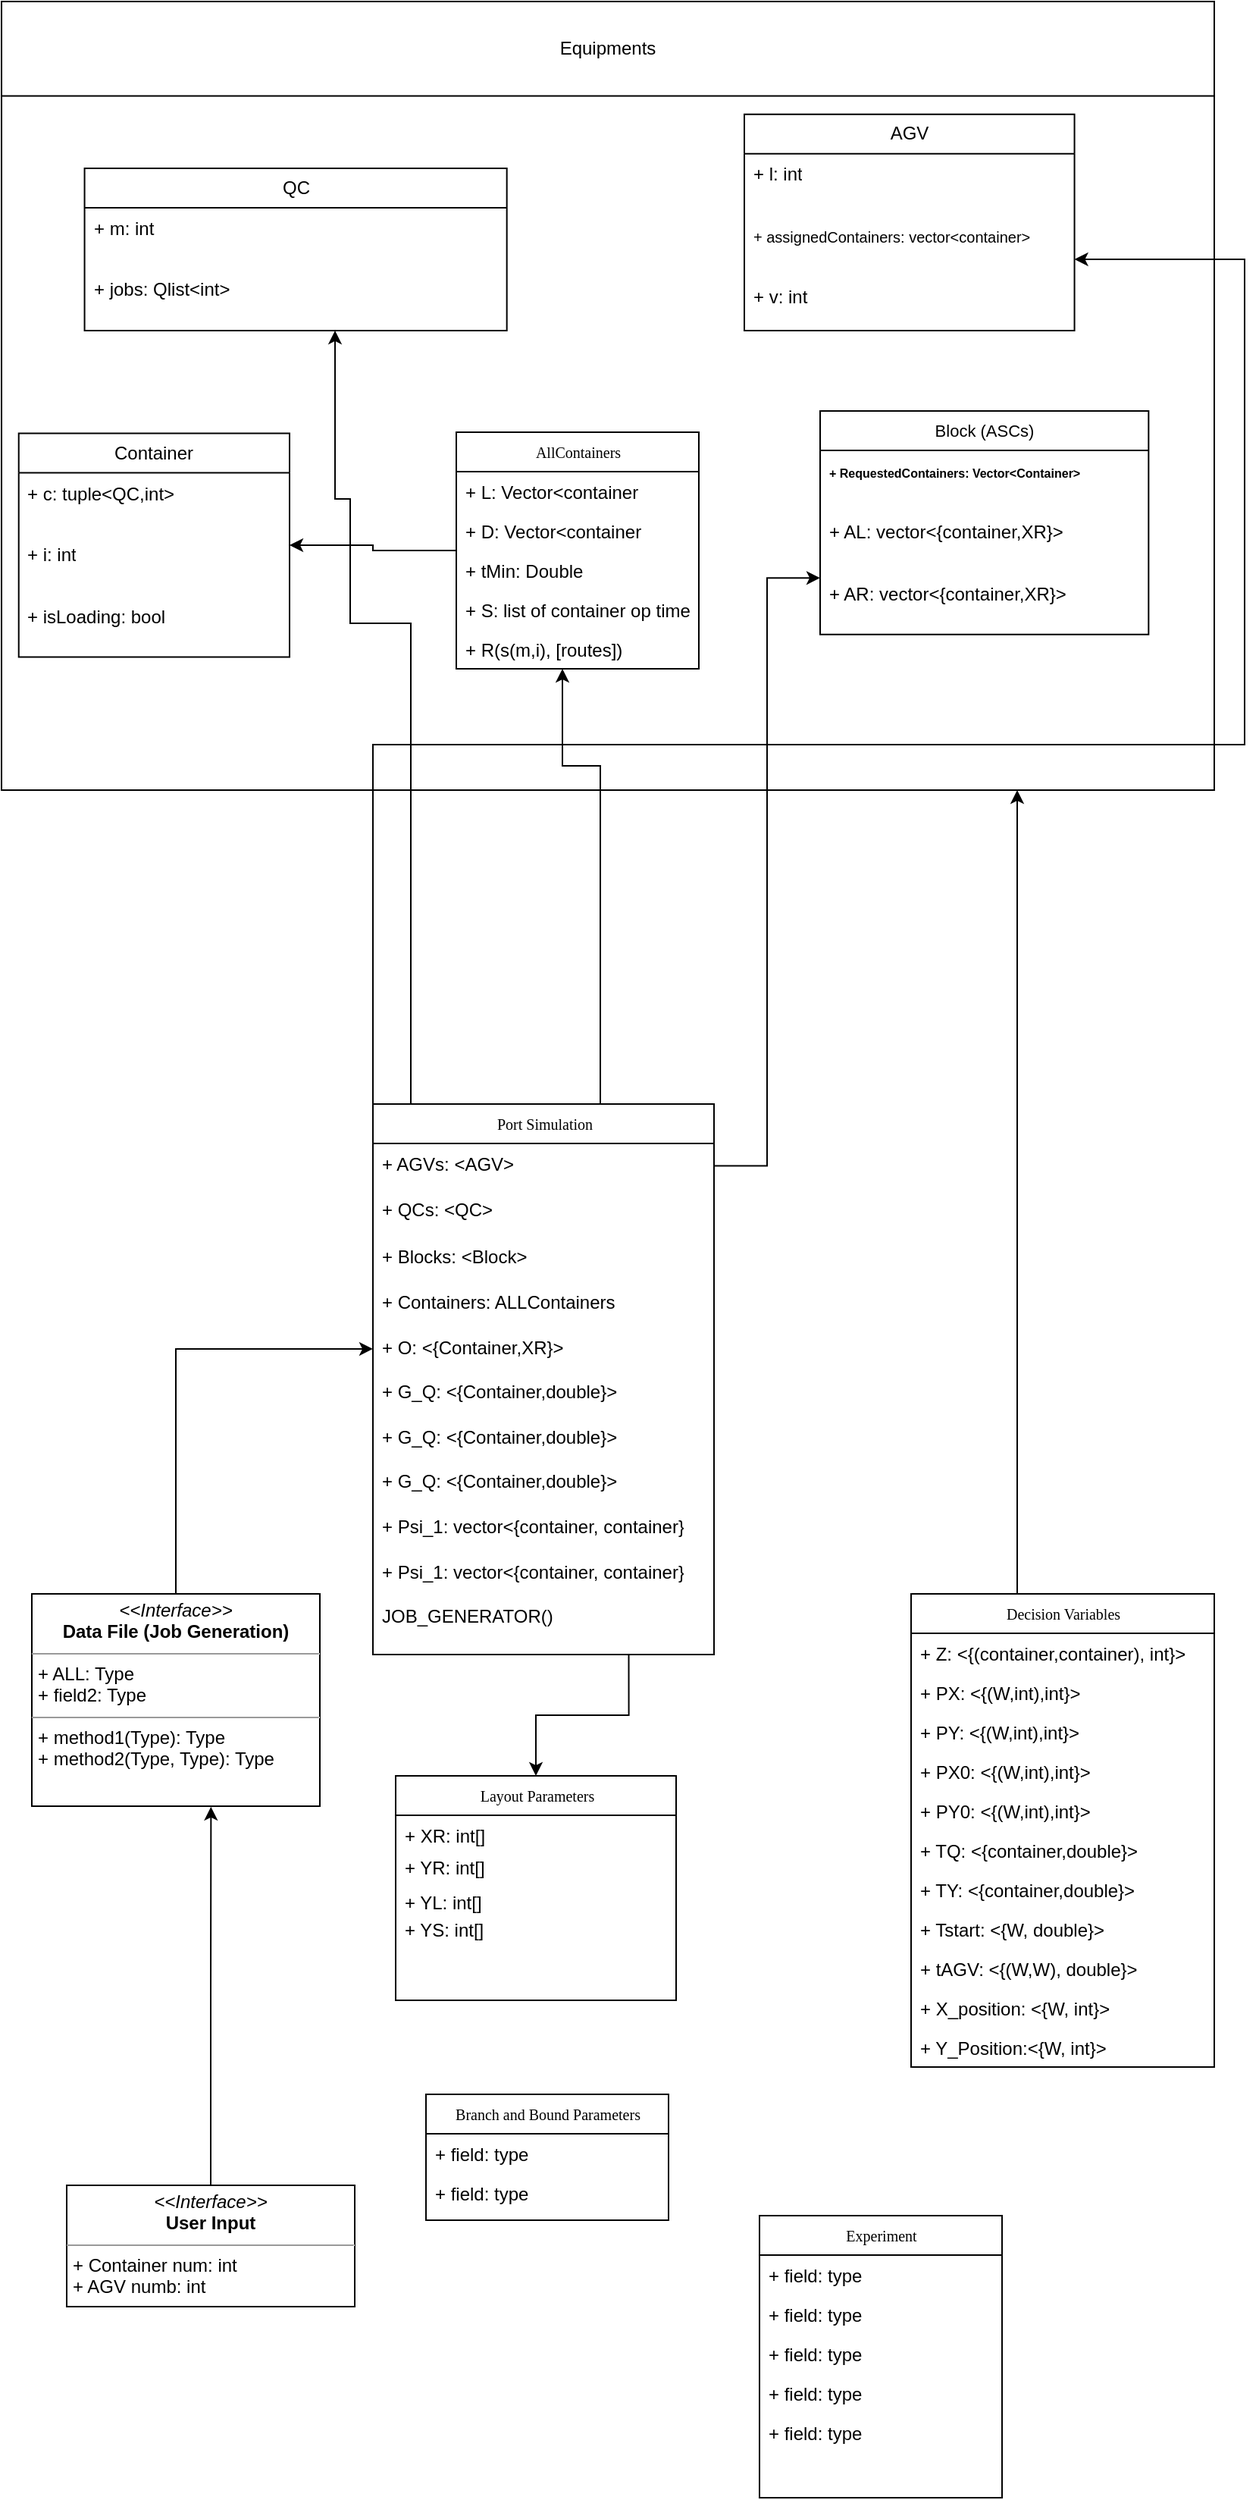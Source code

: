 <mxfile version="24.6.4" type="device">
  <diagram name="Page-1" id="c4acf3e9-155e-7222-9cf6-157b1a14988f">
    <mxGraphModel dx="1075" dy="1698" grid="1" gridSize="10" guides="1" tooltips="1" connect="1" arrows="1" fold="1" page="1" pageScale="1" pageWidth="850" pageHeight="1100" background="none" math="0" shadow="0">
      <root>
        <mxCell id="0" />
        <mxCell id="1" parent="0" />
        <mxCell id="17acba5748e5396b-2" value="Experiment" style="swimlane;html=1;fontStyle=0;childLayout=stackLayout;horizontal=1;startSize=26;fillColor=none;horizontalStack=0;resizeParent=1;resizeLast=0;collapsible=1;marginBottom=0;swimlaneFillColor=#ffffff;rounded=0;shadow=0;comic=0;labelBackgroundColor=none;strokeWidth=1;fontFamily=Verdana;fontSize=10;align=center;" parent="1" vertex="1">
          <mxGeometry x="510" y="440" width="160" height="186" as="geometry" />
        </mxCell>
        <mxCell id="17acba5748e5396b-4" value="+ field: type" style="text;html=1;strokeColor=none;fillColor=none;align=left;verticalAlign=top;spacingLeft=4;spacingRight=4;whiteSpace=wrap;overflow=hidden;rotatable=0;points=[[0,0.5],[1,0.5]];portConstraint=eastwest;" parent="17acba5748e5396b-2" vertex="1">
          <mxGeometry y="26" width="160" height="26" as="geometry" />
        </mxCell>
        <mxCell id="17acba5748e5396b-6" value="+ field: type" style="text;html=1;strokeColor=none;fillColor=none;align=left;verticalAlign=top;spacingLeft=4;spacingRight=4;whiteSpace=wrap;overflow=hidden;rotatable=0;points=[[0,0.5],[1,0.5]];portConstraint=eastwest;" parent="17acba5748e5396b-2" vertex="1">
          <mxGeometry y="52" width="160" height="26" as="geometry" />
        </mxCell>
        <mxCell id="17acba5748e5396b-9" value="+ field: type" style="text;html=1;strokeColor=none;fillColor=none;align=left;verticalAlign=top;spacingLeft=4;spacingRight=4;whiteSpace=wrap;overflow=hidden;rotatable=0;points=[[0,0.5],[1,0.5]];portConstraint=eastwest;" parent="17acba5748e5396b-2" vertex="1">
          <mxGeometry y="78" width="160" height="26" as="geometry" />
        </mxCell>
        <mxCell id="17acba5748e5396b-10" value="+ field: type" style="text;html=1;strokeColor=none;fillColor=none;align=left;verticalAlign=top;spacingLeft=4;spacingRight=4;whiteSpace=wrap;overflow=hidden;rotatable=0;points=[[0,0.5],[1,0.5]];portConstraint=eastwest;" parent="17acba5748e5396b-2" vertex="1">
          <mxGeometry y="104" width="160" height="26" as="geometry" />
        </mxCell>
        <mxCell id="17acba5748e5396b-8" value="+ field: type" style="text;html=1;strokeColor=none;fillColor=none;align=left;verticalAlign=top;spacingLeft=4;spacingRight=4;whiteSpace=wrap;overflow=hidden;rotatable=0;points=[[0,0.5],[1,0.5]];portConstraint=eastwest;" parent="17acba5748e5396b-2" vertex="1">
          <mxGeometry y="130" width="160" height="26" as="geometry" />
        </mxCell>
        <mxCell id="pTz6YBPPER_lqSFMDkj2-9" style="edgeStyle=orthogonalEdgeStyle;rounded=0;orthogonalLoop=1;jettySize=auto;html=1;exitX=0.5;exitY=0;exitDx=0;exitDy=0;" parent="1" source="17acba5748e5396b-30" edge="1">
          <mxGeometry relative="1" as="geometry">
            <mxPoint x="680" y="-500" as="targetPoint" />
            <Array as="points">
              <mxPoint x="680" y="30" />
            </Array>
          </mxGeometry>
        </mxCell>
        <mxCell id="17acba5748e5396b-30" value="Decision Variables" style="swimlane;html=1;fontStyle=0;childLayout=stackLayout;horizontal=1;startSize=26;fillColor=none;horizontalStack=0;resizeParent=1;resizeLast=0;collapsible=1;marginBottom=0;swimlaneFillColor=#ffffff;rounded=0;shadow=0;comic=0;labelBackgroundColor=none;strokeWidth=1;fontFamily=Verdana;fontSize=10;align=center;" parent="1" vertex="1">
          <mxGeometry x="610" y="30" width="200" height="312" as="geometry" />
        </mxCell>
        <mxCell id="17acba5748e5396b-31" value="+ Z: &amp;lt;{(container,container), int}&amp;gt;" style="text;html=1;strokeColor=none;fillColor=none;align=left;verticalAlign=top;spacingLeft=4;spacingRight=4;whiteSpace=wrap;overflow=hidden;rotatable=0;points=[[0,0.5],[1,0.5]];portConstraint=eastwest;" parent="17acba5748e5396b-30" vertex="1">
          <mxGeometry y="26" width="200" height="26" as="geometry" />
        </mxCell>
        <mxCell id="17acba5748e5396b-32" value="+ PX: &amp;lt;{(W,int),int}&amp;gt;" style="text;html=1;strokeColor=none;fillColor=none;align=left;verticalAlign=top;spacingLeft=4;spacingRight=4;whiteSpace=wrap;overflow=hidden;rotatable=0;points=[[0,0.5],[1,0.5]];portConstraint=eastwest;" parent="17acba5748e5396b-30" vertex="1">
          <mxGeometry y="52" width="200" height="26" as="geometry" />
        </mxCell>
        <mxCell id="17acba5748e5396b-33" value="+ PY: &amp;lt;{(W,int),int}&amp;gt;" style="text;html=1;strokeColor=none;fillColor=none;align=left;verticalAlign=top;spacingLeft=4;spacingRight=4;whiteSpace=wrap;overflow=hidden;rotatable=0;points=[[0,0.5],[1,0.5]];portConstraint=eastwest;" parent="17acba5748e5396b-30" vertex="1">
          <mxGeometry y="78" width="200" height="26" as="geometry" />
        </mxCell>
        <mxCell id="pTz6YBPPER_lqSFMDkj2-8" value="+ PX0: &amp;lt;{(W,int),int}&amp;gt;" style="text;html=1;strokeColor=none;fillColor=none;align=left;verticalAlign=top;spacingLeft=4;spacingRight=4;whiteSpace=wrap;overflow=hidden;rotatable=0;points=[[0,0.5],[1,0.5]];portConstraint=eastwest;" parent="17acba5748e5396b-30" vertex="1">
          <mxGeometry y="104" width="200" height="26" as="geometry" />
        </mxCell>
        <mxCell id="pTz6YBPPER_lqSFMDkj2-7" value="+ PY0: &amp;lt;{(W,int),int}&amp;gt;" style="text;html=1;strokeColor=none;fillColor=none;align=left;verticalAlign=top;spacingLeft=4;spacingRight=4;whiteSpace=wrap;overflow=hidden;rotatable=0;points=[[0,0.5],[1,0.5]];portConstraint=eastwest;" parent="17acba5748e5396b-30" vertex="1">
          <mxGeometry y="130" width="200" height="26" as="geometry" />
        </mxCell>
        <mxCell id="pTz6YBPPER_lqSFMDkj2-6" value="+ TQ: &amp;lt;{container,double}&amp;gt;" style="text;html=1;strokeColor=none;fillColor=none;align=left;verticalAlign=top;spacingLeft=4;spacingRight=4;whiteSpace=wrap;overflow=hidden;rotatable=0;points=[[0,0.5],[1,0.5]];portConstraint=eastwest;" parent="17acba5748e5396b-30" vertex="1">
          <mxGeometry y="156" width="200" height="26" as="geometry" />
        </mxCell>
        <mxCell id="pTz6YBPPER_lqSFMDkj2-5" value="+ TY: &amp;lt;{container,double}&amp;gt;" style="text;html=1;strokeColor=none;fillColor=none;align=left;verticalAlign=top;spacingLeft=4;spacingRight=4;whiteSpace=wrap;overflow=hidden;rotatable=0;points=[[0,0.5],[1,0.5]];portConstraint=eastwest;" parent="17acba5748e5396b-30" vertex="1">
          <mxGeometry y="182" width="200" height="26" as="geometry" />
        </mxCell>
        <mxCell id="pTz6YBPPER_lqSFMDkj2-4" value="+ Tstart: &amp;lt;{W, double}&amp;gt;" style="text;html=1;strokeColor=none;fillColor=none;align=left;verticalAlign=top;spacingLeft=4;spacingRight=4;whiteSpace=wrap;overflow=hidden;rotatable=0;points=[[0,0.5],[1,0.5]];portConstraint=eastwest;" parent="17acba5748e5396b-30" vertex="1">
          <mxGeometry y="208" width="200" height="26" as="geometry" />
        </mxCell>
        <mxCell id="pTz6YBPPER_lqSFMDkj2-3" value="+ tAGV: &amp;lt;{(W,W), double}&amp;gt;" style="text;html=1;strokeColor=none;fillColor=none;align=left;verticalAlign=top;spacingLeft=4;spacingRight=4;whiteSpace=wrap;overflow=hidden;rotatable=0;points=[[0,0.5],[1,0.5]];portConstraint=eastwest;" parent="17acba5748e5396b-30" vertex="1">
          <mxGeometry y="234" width="200" height="26" as="geometry" />
        </mxCell>
        <mxCell id="pTz6YBPPER_lqSFMDkj2-2" value="+ X_position: &amp;lt;{W, int}&amp;gt;" style="text;html=1;strokeColor=none;fillColor=none;align=left;verticalAlign=top;spacingLeft=4;spacingRight=4;whiteSpace=wrap;overflow=hidden;rotatable=0;points=[[0,0.5],[1,0.5]];portConstraint=eastwest;" parent="17acba5748e5396b-30" vertex="1">
          <mxGeometry y="260" width="200" height="26" as="geometry" />
        </mxCell>
        <mxCell id="pTz6YBPPER_lqSFMDkj2-1" value="+ Y_Position:&amp;lt;{W, int}&amp;gt;" style="text;html=1;strokeColor=none;fillColor=none;align=left;verticalAlign=top;spacingLeft=4;spacingRight=4;whiteSpace=wrap;overflow=hidden;rotatable=0;points=[[0,0.5],[1,0.5]];portConstraint=eastwest;" parent="17acba5748e5396b-30" vertex="1">
          <mxGeometry y="286" width="200" height="26" as="geometry" />
        </mxCell>
        <mxCell id="5d2195bd80daf111-5" value="Branch and Bound Parameters" style="swimlane;html=1;fontStyle=0;childLayout=stackLayout;horizontal=1;startSize=26;fillColor=none;horizontalStack=0;resizeParent=1;resizeLast=0;collapsible=1;marginBottom=0;swimlaneFillColor=#ffffff;rounded=0;shadow=0;comic=0;labelBackgroundColor=none;strokeWidth=1;fontFamily=Verdana;fontSize=10;align=center;" parent="1" vertex="1">
          <mxGeometry x="290" y="360" width="160" height="83" as="geometry" />
        </mxCell>
        <mxCell id="5d2195bd80daf111-6" value="+ field: type" style="text;html=1;strokeColor=none;fillColor=none;align=left;verticalAlign=top;spacingLeft=4;spacingRight=4;whiteSpace=wrap;overflow=hidden;rotatable=0;points=[[0,0.5],[1,0.5]];portConstraint=eastwest;" parent="5d2195bd80daf111-5" vertex="1">
          <mxGeometry y="26" width="160" height="26" as="geometry" />
        </mxCell>
        <mxCell id="5d2195bd80daf111-7" value="+ field: type" style="text;html=1;strokeColor=none;fillColor=none;align=left;verticalAlign=top;spacingLeft=4;spacingRight=4;whiteSpace=wrap;overflow=hidden;rotatable=0;points=[[0,0.5],[1,0.5]];portConstraint=eastwest;" parent="5d2195bd80daf111-5" vertex="1">
          <mxGeometry y="52" width="160" height="26" as="geometry" />
        </mxCell>
        <mxCell id="FVxCs9x-N6dM_Ds_CgnR-49" style="edgeStyle=orthogonalEdgeStyle;rounded=0;orthogonalLoop=1;jettySize=auto;html=1;exitX=0.5;exitY=0;exitDx=0;exitDy=0;entryX=0;entryY=0.5;entryDx=0;entryDy=0;" parent="1" source="5d2195bd80daf111-19" target="FVxCs9x-N6dM_Ds_CgnR-44" edge="1">
          <mxGeometry relative="1" as="geometry" />
        </mxCell>
        <mxCell id="5d2195bd80daf111-19" value="&lt;p style=&quot;margin:0px;margin-top:4px;text-align:center;&quot;&gt;&lt;i&gt;&amp;lt;&amp;lt;Interface&amp;gt;&amp;gt;&lt;/i&gt;&lt;br&gt;&lt;b&gt;Data File (Job Generation)&lt;/b&gt;&lt;/p&gt;&lt;hr size=&quot;1&quot;&gt;&lt;p style=&quot;margin:0px;margin-left:4px;&quot;&gt;+ ALL: Type&lt;br&gt;+ field2: Type&lt;/p&gt;&lt;hr size=&quot;1&quot;&gt;&lt;p style=&quot;margin:0px;margin-left:4px;&quot;&gt;+ method1(Type): Type&lt;br&gt;+ method2(Type, Type): Type&lt;/p&gt;" style="verticalAlign=top;align=left;overflow=fill;fontSize=12;fontFamily=Helvetica;html=1;rounded=0;shadow=0;comic=0;labelBackgroundColor=none;strokeWidth=1" parent="1" vertex="1">
          <mxGeometry x="30" y="30" width="190" height="140" as="geometry" />
        </mxCell>
        <mxCell id="FVxCs9x-N6dM_Ds_CgnR-2" value="&lt;p style=&quot;margin:0px;margin-top:4px;text-align:center;&quot;&gt;&lt;i&gt;&amp;lt;&amp;lt;Interface&amp;gt;&amp;gt;&lt;/i&gt;&lt;br&gt;&lt;b&gt;User Input&lt;/b&gt;&lt;/p&gt;&lt;hr size=&quot;1&quot;&gt;&lt;p style=&quot;margin:0px;margin-left:4px;&quot;&gt;+ Container num: int&lt;br&gt;+ AGV numb: int&lt;/p&gt;&lt;hr size=&quot;1&quot;&gt;&lt;p style=&quot;margin:0px;margin-left:4px;&quot;&gt;&lt;br&gt;&lt;/p&gt;" style="verticalAlign=top;align=left;overflow=fill;fontSize=12;fontFamily=Helvetica;html=1;rounded=0;shadow=0;comic=0;labelBackgroundColor=none;strokeWidth=1" parent="1" vertex="1">
          <mxGeometry x="53" y="420" width="190" height="80" as="geometry" />
        </mxCell>
        <mxCell id="FVxCs9x-N6dM_Ds_CgnR-10" value="" style="group" parent="1" vertex="1" connectable="0">
          <mxGeometry x="270" y="150" width="185" height="148" as="geometry" />
        </mxCell>
        <mxCell id="17acba5748e5396b-20" value="Layout Parameters" style="swimlane;html=1;fontStyle=0;childLayout=stackLayout;horizontal=1;startSize=26;fillColor=none;horizontalStack=0;resizeParent=1;resizeLast=0;collapsible=1;marginBottom=0;swimlaneFillColor=#ffffff;rounded=0;shadow=0;comic=0;labelBackgroundColor=none;strokeWidth=1;fontFamily=Verdana;fontSize=10;align=center;" parent="FVxCs9x-N6dM_Ds_CgnR-10" vertex="1">
          <mxGeometry width="185" height="148" as="geometry" />
        </mxCell>
        <mxCell id="17acba5748e5396b-21" value="+ XR: int[]" style="text;html=1;strokeColor=none;fillColor=none;align=left;verticalAlign=top;spacingLeft=4;spacingRight=4;whiteSpace=wrap;overflow=hidden;rotatable=0;points=[[0,0.5],[1,0.5]];portConstraint=eastwest;" parent="17acba5748e5396b-20" vertex="1">
          <mxGeometry y="26" width="185" height="21.378" as="geometry" />
        </mxCell>
        <mxCell id="17acba5748e5396b-24" value="+ YR: int[]" style="text;html=1;strokeColor=none;fillColor=none;align=left;verticalAlign=top;spacingLeft=4;spacingRight=4;whiteSpace=wrap;overflow=hidden;rotatable=0;points=[[0,0.5],[1,0.5]];portConstraint=eastwest;" parent="17acba5748e5396b-20" vertex="1">
          <mxGeometry y="47.378" width="185" height="23.022" as="geometry" />
        </mxCell>
        <mxCell id="17acba5748e5396b-26" value="+ YL: int[]" style="text;html=1;strokeColor=none;fillColor=none;align=left;verticalAlign=top;spacingLeft=4;spacingRight=4;whiteSpace=wrap;overflow=hidden;rotatable=0;points=[[0,0.5],[1,0.5]];portConstraint=eastwest;" parent="17acba5748e5396b-20" vertex="1">
          <mxGeometry y="70.4" width="185" height="21.378" as="geometry" />
        </mxCell>
        <mxCell id="FVxCs9x-N6dM_Ds_CgnR-5" value="+ YS: int[]" style="text;html=1;strokeColor=none;fillColor=none;align=left;verticalAlign=top;spacingLeft=4;spacingRight=4;whiteSpace=wrap;overflow=hidden;rotatable=0;points=[[0,0.5],[1,0.5]];portConstraint=eastwest;" parent="FVxCs9x-N6dM_Ds_CgnR-10" vertex="1">
          <mxGeometry y="87.978" width="160" height="21.378" as="geometry" />
        </mxCell>
        <mxCell id="FVxCs9x-N6dM_Ds_CgnR-11" style="edgeStyle=orthogonalEdgeStyle;rounded=0;orthogonalLoop=1;jettySize=auto;html=1;exitX=0.5;exitY=0;exitDx=0;exitDy=0;entryX=0.622;entryY=1.003;entryDx=0;entryDy=0;entryPerimeter=0;" parent="1" source="FVxCs9x-N6dM_Ds_CgnR-2" target="5d2195bd80daf111-19" edge="1">
          <mxGeometry relative="1" as="geometry" />
        </mxCell>
        <mxCell id="FVxCs9x-N6dM_Ds_CgnR-53" style="edgeStyle=orthogonalEdgeStyle;rounded=0;orthogonalLoop=1;jettySize=auto;html=1;exitX=0.75;exitY=1;exitDx=0;exitDy=0;" parent="1" source="FVxCs9x-N6dM_Ds_CgnR-19" target="17acba5748e5396b-20" edge="1">
          <mxGeometry relative="1" as="geometry" />
        </mxCell>
        <mxCell id="FVxCs9x-N6dM_Ds_CgnR-19" value="Port Simulation" style="swimlane;html=1;fontStyle=0;childLayout=stackLayout;horizontal=1;startSize=26;fillColor=none;horizontalStack=0;resizeParent=1;resizeLast=0;collapsible=1;marginBottom=0;swimlaneFillColor=#ffffff;rounded=0;shadow=0;comic=0;labelBackgroundColor=none;strokeWidth=1;fontFamily=Verdana;fontSize=10;align=center;" parent="1" vertex="1">
          <mxGeometry x="255" y="-293" width="225" height="363" as="geometry" />
        </mxCell>
        <mxCell id="FVxCs9x-N6dM_Ds_CgnR-20" value="+ AGVs: &amp;lt;AGV&amp;gt;" style="text;html=1;strokeColor=none;fillColor=none;align=left;verticalAlign=top;spacingLeft=4;spacingRight=4;whiteSpace=wrap;overflow=hidden;rotatable=0;points=[[0,0.5],[1,0.5]];portConstraint=eastwest;" parent="FVxCs9x-N6dM_Ds_CgnR-19" vertex="1">
          <mxGeometry y="26" width="225" height="29.601" as="geometry" />
        </mxCell>
        <mxCell id="FVxCs9x-N6dM_Ds_CgnR-21" value="+ QCs: &amp;lt;QC&amp;gt;" style="text;html=1;strokeColor=none;fillColor=none;align=left;verticalAlign=top;spacingLeft=4;spacingRight=4;whiteSpace=wrap;overflow=hidden;rotatable=0;points=[[0,0.5],[1,0.5]];portConstraint=eastwest;" parent="FVxCs9x-N6dM_Ds_CgnR-19" vertex="1">
          <mxGeometry y="55.601" width="225" height="31.878" as="geometry" />
        </mxCell>
        <mxCell id="FVxCs9x-N6dM_Ds_CgnR-22" value="+ Blocks: &amp;lt;Block&amp;gt;" style="text;html=1;strokeColor=none;fillColor=none;align=left;verticalAlign=top;spacingLeft=4;spacingRight=4;whiteSpace=wrap;overflow=hidden;rotatable=0;points=[[0,0.5],[1,0.5]];portConstraint=eastwest;" parent="FVxCs9x-N6dM_Ds_CgnR-19" vertex="1">
          <mxGeometry y="87.478" width="225" height="29.601" as="geometry" />
        </mxCell>
        <mxCell id="FVxCs9x-N6dM_Ds_CgnR-36" value="+ Containers: ALLContainers" style="text;html=1;strokeColor=none;fillColor=none;align=left;verticalAlign=top;spacingLeft=4;spacingRight=4;whiteSpace=wrap;overflow=hidden;rotatable=0;points=[[0,0.5],[1,0.5]];portConstraint=eastwest;" parent="FVxCs9x-N6dM_Ds_CgnR-19" vertex="1">
          <mxGeometry y="117.079" width="225" height="29.601" as="geometry" />
        </mxCell>
        <mxCell id="FVxCs9x-N6dM_Ds_CgnR-44" value="+ O: &amp;lt;{Container,XR}&amp;gt;" style="text;html=1;strokeColor=none;fillColor=none;align=left;verticalAlign=top;spacingLeft=4;spacingRight=4;whiteSpace=wrap;overflow=hidden;rotatable=0;points=[[0,0.5],[1,0.5]];portConstraint=eastwest;" parent="FVxCs9x-N6dM_Ds_CgnR-19" vertex="1">
          <mxGeometry y="146.68" width="225" height="29.601" as="geometry" />
        </mxCell>
        <mxCell id="FVxCs9x-N6dM_Ds_CgnR-45" value="+ G_Q: &amp;lt;{Container,double}&amp;gt;" style="text;html=1;strokeColor=none;fillColor=none;align=left;verticalAlign=top;spacingLeft=4;spacingRight=4;whiteSpace=wrap;overflow=hidden;rotatable=0;points=[[0,0.5],[1,0.5]];portConstraint=eastwest;" parent="FVxCs9x-N6dM_Ds_CgnR-19" vertex="1">
          <mxGeometry y="176.281" width="225" height="29.601" as="geometry" />
        </mxCell>
        <mxCell id="FVxCs9x-N6dM_Ds_CgnR-46" value="+ G_Q: &amp;lt;{Container,double}&amp;gt;" style="text;html=1;strokeColor=none;fillColor=none;align=left;verticalAlign=top;spacingLeft=4;spacingRight=4;whiteSpace=wrap;overflow=hidden;rotatable=0;points=[[0,0.5],[1,0.5]];portConstraint=eastwest;" parent="FVxCs9x-N6dM_Ds_CgnR-19" vertex="1">
          <mxGeometry y="205.881" width="225" height="29.601" as="geometry" />
        </mxCell>
        <mxCell id="FVxCs9x-N6dM_Ds_CgnR-47" value="+ G_Q: &amp;lt;{Container,double}&amp;gt;" style="text;html=1;strokeColor=none;fillColor=none;align=left;verticalAlign=top;spacingLeft=4;spacingRight=4;whiteSpace=wrap;overflow=hidden;rotatable=0;points=[[0,0.5],[1,0.5]];portConstraint=eastwest;" parent="FVxCs9x-N6dM_Ds_CgnR-19" vertex="1">
          <mxGeometry y="235.482" width="225" height="29.601" as="geometry" />
        </mxCell>
        <mxCell id="euvpJqXayp3GcCagMVOq-23" value="+ Psi_1: vector&amp;lt;{container, container}" style="text;html=1;strokeColor=none;fillColor=none;align=left;verticalAlign=top;spacingLeft=4;spacingRight=4;whiteSpace=wrap;overflow=hidden;rotatable=0;points=[[0,0.5],[1,0.5]];portConstraint=eastwest;" parent="FVxCs9x-N6dM_Ds_CgnR-19" vertex="1">
          <mxGeometry y="265.083" width="225" height="29.601" as="geometry" />
        </mxCell>
        <mxCell id="euvpJqXayp3GcCagMVOq-24" value="+ Psi_1: vector&amp;lt;{container, container}" style="text;html=1;strokeColor=none;fillColor=none;align=left;verticalAlign=top;spacingLeft=4;spacingRight=4;whiteSpace=wrap;overflow=hidden;rotatable=0;points=[[0,0.5],[1,0.5]];portConstraint=eastwest;" parent="FVxCs9x-N6dM_Ds_CgnR-19" vertex="1">
          <mxGeometry y="294.683" width="225" height="29.601" as="geometry" />
        </mxCell>
        <mxCell id="euvpJqXayp3GcCagMVOq-25" value="JOB_GENERATOR()" style="text;html=1;strokeColor=none;fillColor=none;align=left;verticalAlign=top;spacingLeft=4;spacingRight=4;whiteSpace=wrap;overflow=hidden;rotatable=0;points=[[0,0.5],[1,0.5]];portConstraint=eastwest;strokeWidth=0;" parent="FVxCs9x-N6dM_Ds_CgnR-19" vertex="1">
          <mxGeometry y="324.284" width="225" height="29.601" as="geometry" />
        </mxCell>
        <mxCell id="FVxCs9x-N6dM_Ds_CgnR-51" style="edgeStyle=orthogonalEdgeStyle;rounded=0;orthogonalLoop=1;jettySize=auto;html=1;exitX=0;exitY=0.5;exitDx=0;exitDy=0;" parent="1" target="FVxCs9x-N6dM_Ds_CgnR-24" edge="1">
          <mxGeometry relative="1" as="geometry">
            <mxPoint x="255" y="-131.52" as="sourcePoint" />
            <Array as="points">
              <mxPoint x="255" y="-530" />
              <mxPoint x="830" y="-530" />
              <mxPoint x="830" y="-850" />
            </Array>
            <mxPoint x="810" y="-850" as="targetPoint" />
          </mxGeometry>
        </mxCell>
        <mxCell id="FVxCs9x-N6dM_Ds_CgnR-52" style="edgeStyle=orthogonalEdgeStyle;rounded=0;orthogonalLoop=1;jettySize=auto;html=1;exitX=1;exitY=0.5;exitDx=0;exitDy=0;entryX=0;entryY=0.077;entryDx=0;entryDy=0;entryPerimeter=0;" parent="1" source="FVxCs9x-N6dM_Ds_CgnR-20" target="FVxCs9x-N6dM_Ds_CgnR-31" edge="1">
          <mxGeometry relative="1" as="geometry" />
        </mxCell>
        <mxCell id="FVxCs9x-N6dM_Ds_CgnR-56" style="edgeStyle=orthogonalEdgeStyle;rounded=0;orthogonalLoop=1;jettySize=auto;html=1;exitX=0.75;exitY=0;exitDx=0;exitDy=0;" parent="1" source="FVxCs9x-N6dM_Ds_CgnR-19" target="euvpJqXayp3GcCagMVOq-15" edge="1">
          <mxGeometry relative="1" as="geometry">
            <Array as="points">
              <mxPoint x="405" y="-516" />
              <mxPoint x="380" y="-516" />
            </Array>
          </mxGeometry>
        </mxCell>
        <mxCell id="euvpJqXayp3GcCagMVOq-4" value="" style="group;strokeColor=default;" parent="1" vertex="1" connectable="0">
          <mxGeometry x="10" y="-1020" width="800" height="520" as="geometry" />
        </mxCell>
        <mxCell id="euvpJqXayp3GcCagMVOq-6" value="" style="group" parent="euvpJqXayp3GcCagMVOq-4" vertex="1" connectable="0">
          <mxGeometry width="800" height="505.676" as="geometry" />
        </mxCell>
        <mxCell id="FVxCs9x-N6dM_Ds_CgnR-28" value="Block (ASCs)" style="swimlane;fontStyle=0;childLayout=stackLayout;horizontal=1;startSize=26;fillColor=none;horizontalStack=0;resizeParent=1;resizeParentMax=0;resizeLast=0;collapsible=1;marginBottom=0;whiteSpace=wrap;html=1;fontSize=11;" parent="euvpJqXayp3GcCagMVOq-6" vertex="1">
          <mxGeometry x="540" y="270" width="216.67" height="147.437" as="geometry" />
        </mxCell>
        <mxCell id="FVxCs9x-N6dM_Ds_CgnR-29" value="&lt;font style=&quot;font-size: 8px;&quot;&gt;&lt;b&gt;+ RequestedContainers: Vector&amp;lt;Container&amp;gt;&lt;/b&gt;&lt;/font&gt;" style="text;strokeColor=none;fillColor=none;align=left;verticalAlign=top;spacingLeft=4;spacingRight=4;overflow=hidden;rotatable=0;points=[[0,0.5],[1,0.5]];portConstraint=eastwest;whiteSpace=wrap;html=1;" parent="FVxCs9x-N6dM_Ds_CgnR-28" vertex="1">
          <mxGeometry y="26" width="216.67" height="40.479" as="geometry" />
        </mxCell>
        <mxCell id="FVxCs9x-N6dM_Ds_CgnR-30" value="+ AL: vector&amp;lt;{container,XR}&amp;gt;" style="text;strokeColor=none;fillColor=none;align=left;verticalAlign=top;spacingLeft=4;spacingRight=4;overflow=hidden;rotatable=0;points=[[0,0.5],[1,0.5]];portConstraint=eastwest;whiteSpace=wrap;html=1;" parent="FVxCs9x-N6dM_Ds_CgnR-28" vertex="1">
          <mxGeometry y="66.479" width="216.67" height="40.479" as="geometry" />
        </mxCell>
        <mxCell id="FVxCs9x-N6dM_Ds_CgnR-31" value="+ AR: vector&amp;lt;{container,XR}&amp;gt;" style="text;strokeColor=none;fillColor=none;align=left;verticalAlign=top;spacingLeft=4;spacingRight=4;overflow=hidden;rotatable=0;points=[[0,0.5],[1,0.5]];portConstraint=eastwest;whiteSpace=wrap;html=1;" parent="FVxCs9x-N6dM_Ds_CgnR-28" vertex="1">
          <mxGeometry y="106.958" width="216.67" height="40.479" as="geometry" />
        </mxCell>
        <mxCell id="FVxCs9x-N6dM_Ds_CgnR-32" value="QC" style="swimlane;fontStyle=0;childLayout=stackLayout;horizontal=1;startSize=26;fillColor=none;horizontalStack=0;resizeParent=1;resizeParentMax=0;resizeLast=0;collapsible=1;marginBottom=0;whiteSpace=wrap;html=1;" parent="euvpJqXayp3GcCagMVOq-6" vertex="1">
          <mxGeometry x="54.78" y="110" width="278.56" height="106.958" as="geometry" />
        </mxCell>
        <mxCell id="FVxCs9x-N6dM_Ds_CgnR-33" value="+ m: int" style="text;strokeColor=none;fillColor=none;align=left;verticalAlign=top;spacingLeft=4;spacingRight=4;overflow=hidden;rotatable=0;points=[[0,0.5],[1,0.5]];portConstraint=eastwest;whiteSpace=wrap;html=1;" parent="FVxCs9x-N6dM_Ds_CgnR-32" vertex="1">
          <mxGeometry y="26" width="278.56" height="40.479" as="geometry" />
        </mxCell>
        <mxCell id="FVxCs9x-N6dM_Ds_CgnR-34" value="+ jobs: Qlist&amp;lt;int&amp;gt;" style="text;strokeColor=none;fillColor=none;align=left;verticalAlign=top;spacingLeft=4;spacingRight=4;overflow=hidden;rotatable=0;points=[[0,0.5],[1,0.5]];portConstraint=eastwest;whiteSpace=wrap;html=1;" parent="FVxCs9x-N6dM_Ds_CgnR-32" vertex="1">
          <mxGeometry y="66.479" width="278.56" height="40.479" as="geometry" />
        </mxCell>
        <mxCell id="FVxCs9x-N6dM_Ds_CgnR-37" value="Container" style="swimlane;fontStyle=0;childLayout=stackLayout;horizontal=1;startSize=26;fillColor=none;horizontalStack=0;resizeParent=1;resizeParentMax=0;resizeLast=0;collapsible=1;marginBottom=0;whiteSpace=wrap;html=1;" parent="euvpJqXayp3GcCagMVOq-6" vertex="1">
          <mxGeometry x="11.36" y="284.77" width="178.64" height="147.437" as="geometry" />
        </mxCell>
        <mxCell id="FVxCs9x-N6dM_Ds_CgnR-38" value="+ c: tuple&amp;lt;QC,int&amp;gt;" style="text;strokeColor=none;fillColor=none;align=left;verticalAlign=top;spacingLeft=4;spacingRight=4;overflow=hidden;rotatable=0;points=[[0,0.5],[1,0.5]];portConstraint=eastwest;whiteSpace=wrap;html=1;" parent="FVxCs9x-N6dM_Ds_CgnR-37" vertex="1">
          <mxGeometry y="26" width="178.64" height="40.479" as="geometry" />
        </mxCell>
        <mxCell id="FVxCs9x-N6dM_Ds_CgnR-39" value="+ i: int" style="text;strokeColor=none;fillColor=none;align=left;verticalAlign=top;spacingLeft=4;spacingRight=4;overflow=hidden;rotatable=0;points=[[0,0.5],[1,0.5]];portConstraint=eastwest;whiteSpace=wrap;html=1;" parent="FVxCs9x-N6dM_Ds_CgnR-37" vertex="1">
          <mxGeometry y="66.479" width="178.64" height="40.479" as="geometry" />
        </mxCell>
        <mxCell id="FVxCs9x-N6dM_Ds_CgnR-40" value="+ isLoading: bool" style="text;strokeColor=none;fillColor=none;align=left;verticalAlign=top;spacingLeft=4;spacingRight=4;overflow=hidden;rotatable=0;points=[[0,0.5],[1,0.5]];portConstraint=eastwest;whiteSpace=wrap;html=1;" parent="FVxCs9x-N6dM_Ds_CgnR-37" vertex="1">
          <mxGeometry y="106.958" width="178.64" height="40.479" as="geometry" />
        </mxCell>
        <mxCell id="euvpJqXayp3GcCagMVOq-5" value="Equipments" style="rounded=0;whiteSpace=wrap;html=1;" parent="euvpJqXayp3GcCagMVOq-6" vertex="1">
          <mxGeometry width="800" height="62.275" as="geometry" />
        </mxCell>
        <mxCell id="FVxCs9x-N6dM_Ds_CgnR-24" value="AGV" style="swimlane;fontStyle=0;childLayout=stackLayout;horizontal=1;startSize=26;fillColor=none;horizontalStack=0;resizeParent=1;resizeParentMax=0;resizeLast=0;collapsible=1;marginBottom=0;whiteSpace=wrap;html=1;" parent="euvpJqXayp3GcCagMVOq-6" vertex="1">
          <mxGeometry x="490" y="74.36" width="217.78" height="142.602" as="geometry" />
        </mxCell>
        <mxCell id="FVxCs9x-N6dM_Ds_CgnR-25" value="+ l: int" style="text;strokeColor=none;fillColor=none;align=left;verticalAlign=top;spacingLeft=4;spacingRight=4;overflow=hidden;rotatable=0;points=[[0,0.5],[1,0.5]];portConstraint=eastwest;whiteSpace=wrap;html=1;" parent="FVxCs9x-N6dM_Ds_CgnR-24" vertex="1">
          <mxGeometry y="26" width="217.78" height="40.479" as="geometry" />
        </mxCell>
        <mxCell id="FVxCs9x-N6dM_Ds_CgnR-26" value="&lt;font style=&quot;font-size: 10px;&quot;&gt;+ assignedContainers: vector&amp;lt;container&amp;gt;&lt;/font&gt;" style="text;strokeColor=none;fillColor=none;align=left;verticalAlign=top;spacingLeft=4;spacingRight=4;overflow=hidden;rotatable=0;points=[[0,0.5],[1,0.5]];portConstraint=eastwest;whiteSpace=wrap;html=1;" parent="FVxCs9x-N6dM_Ds_CgnR-24" vertex="1">
          <mxGeometry y="66.479" width="217.78" height="40.479" as="geometry" />
        </mxCell>
        <mxCell id="FVxCs9x-N6dM_Ds_CgnR-27" value="+ v: int" style="text;strokeColor=none;fillColor=none;align=left;verticalAlign=top;spacingLeft=4;spacingRight=4;overflow=hidden;rotatable=0;points=[[0,0.5],[1,0.5]];portConstraint=eastwest;whiteSpace=wrap;html=1;" parent="FVxCs9x-N6dM_Ds_CgnR-24" vertex="1">
          <mxGeometry y="106.958" width="217.78" height="35.644" as="geometry" />
        </mxCell>
        <mxCell id="euvpJqXayp3GcCagMVOq-22" style="edgeStyle=orthogonalEdgeStyle;rounded=0;orthogonalLoop=1;jettySize=auto;html=1;" parent="euvpJqXayp3GcCagMVOq-6" source="euvpJqXayp3GcCagMVOq-15" target="FVxCs9x-N6dM_Ds_CgnR-37" edge="1">
          <mxGeometry relative="1" as="geometry" />
        </mxCell>
        <mxCell id="euvpJqXayp3GcCagMVOq-15" value="AllContainers" style="swimlane;html=1;fontStyle=0;childLayout=stackLayout;horizontal=1;startSize=26;fillColor=none;horizontalStack=0;resizeParent=1;resizeLast=0;collapsible=1;marginBottom=0;swimlaneFillColor=#ffffff;rounded=0;shadow=0;comic=0;labelBackgroundColor=none;strokeWidth=1;fontFamily=Verdana;fontSize=10;align=center;" parent="euvpJqXayp3GcCagMVOq-6" vertex="1">
          <mxGeometry x="300" y="284" width="160" height="156" as="geometry" />
        </mxCell>
        <mxCell id="euvpJqXayp3GcCagMVOq-16" value="+ L: Vector&amp;lt;container&lt;span style=&quot;white-space: pre;&quot;&gt;&#x9;&lt;/span&gt;" style="text;html=1;strokeColor=none;fillColor=none;align=left;verticalAlign=top;spacingLeft=4;spacingRight=4;whiteSpace=wrap;overflow=hidden;rotatable=0;points=[[0,0.5],[1,0.5]];portConstraint=eastwest;" parent="euvpJqXayp3GcCagMVOq-15" vertex="1">
          <mxGeometry y="26" width="160" height="26" as="geometry" />
        </mxCell>
        <mxCell id="euvpJqXayp3GcCagMVOq-19" value="+ D: Vector&amp;lt;container&lt;span style=&quot;white-space: pre;&quot;&gt;&#x9;&lt;/span&gt;" style="text;html=1;strokeColor=none;fillColor=none;align=left;verticalAlign=top;spacingLeft=4;spacingRight=4;whiteSpace=wrap;overflow=hidden;rotatable=0;points=[[0,0.5],[1,0.5]];portConstraint=eastwest;" parent="euvpJqXayp3GcCagMVOq-15" vertex="1">
          <mxGeometry y="52" width="160" height="26" as="geometry" />
        </mxCell>
        <mxCell id="euvpJqXayp3GcCagMVOq-20" value="+ tMin: Double" style="text;html=1;strokeColor=none;fillColor=none;align=left;verticalAlign=top;spacingLeft=4;spacingRight=4;whiteSpace=wrap;overflow=hidden;rotatable=0;points=[[0,0.5],[1,0.5]];portConstraint=eastwest;" parent="euvpJqXayp3GcCagMVOq-15" vertex="1">
          <mxGeometry y="78" width="160" height="26" as="geometry" />
        </mxCell>
        <mxCell id="euvpJqXayp3GcCagMVOq-17" value="+ S: list of container op time" style="text;html=1;strokeColor=none;fillColor=none;align=left;verticalAlign=top;spacingLeft=4;spacingRight=4;whiteSpace=wrap;overflow=hidden;rotatable=0;points=[[0,0.5],[1,0.5]];portConstraint=eastwest;" parent="euvpJqXayp3GcCagMVOq-15" vertex="1">
          <mxGeometry y="104" width="160" height="26" as="geometry" />
        </mxCell>
        <mxCell id="euvpJqXayp3GcCagMVOq-18" value="+ R(s(m,i), [routes])" style="text;html=1;strokeColor=none;fillColor=none;align=left;verticalAlign=top;spacingLeft=4;spacingRight=4;whiteSpace=wrap;overflow=hidden;rotatable=0;points=[[0,0.5],[1,0.5]];portConstraint=eastwest;" parent="euvpJqXayp3GcCagMVOq-15" vertex="1">
          <mxGeometry y="130" width="160" height="26" as="geometry" />
        </mxCell>
        <mxCell id="FVxCs9x-N6dM_Ds_CgnR-54" style="edgeStyle=orthogonalEdgeStyle;rounded=0;orthogonalLoop=1;jettySize=auto;html=1;exitX=0.5;exitY=0;exitDx=0;exitDy=0;" parent="1" source="FVxCs9x-N6dM_Ds_CgnR-19" target="FVxCs9x-N6dM_Ds_CgnR-32" edge="1">
          <mxGeometry relative="1" as="geometry">
            <mxPoint x="370.0" y="-161.12" as="sourcePoint" />
            <mxPoint x="204" y="-770" as="targetPoint" />
            <Array as="points">
              <mxPoint x="280" y="-293" />
              <mxPoint x="280" y="-610" />
              <mxPoint x="240" y="-610" />
              <mxPoint x="240" y="-692" />
              <mxPoint x="230" y="-692" />
            </Array>
          </mxGeometry>
        </mxCell>
      </root>
    </mxGraphModel>
  </diagram>
</mxfile>
